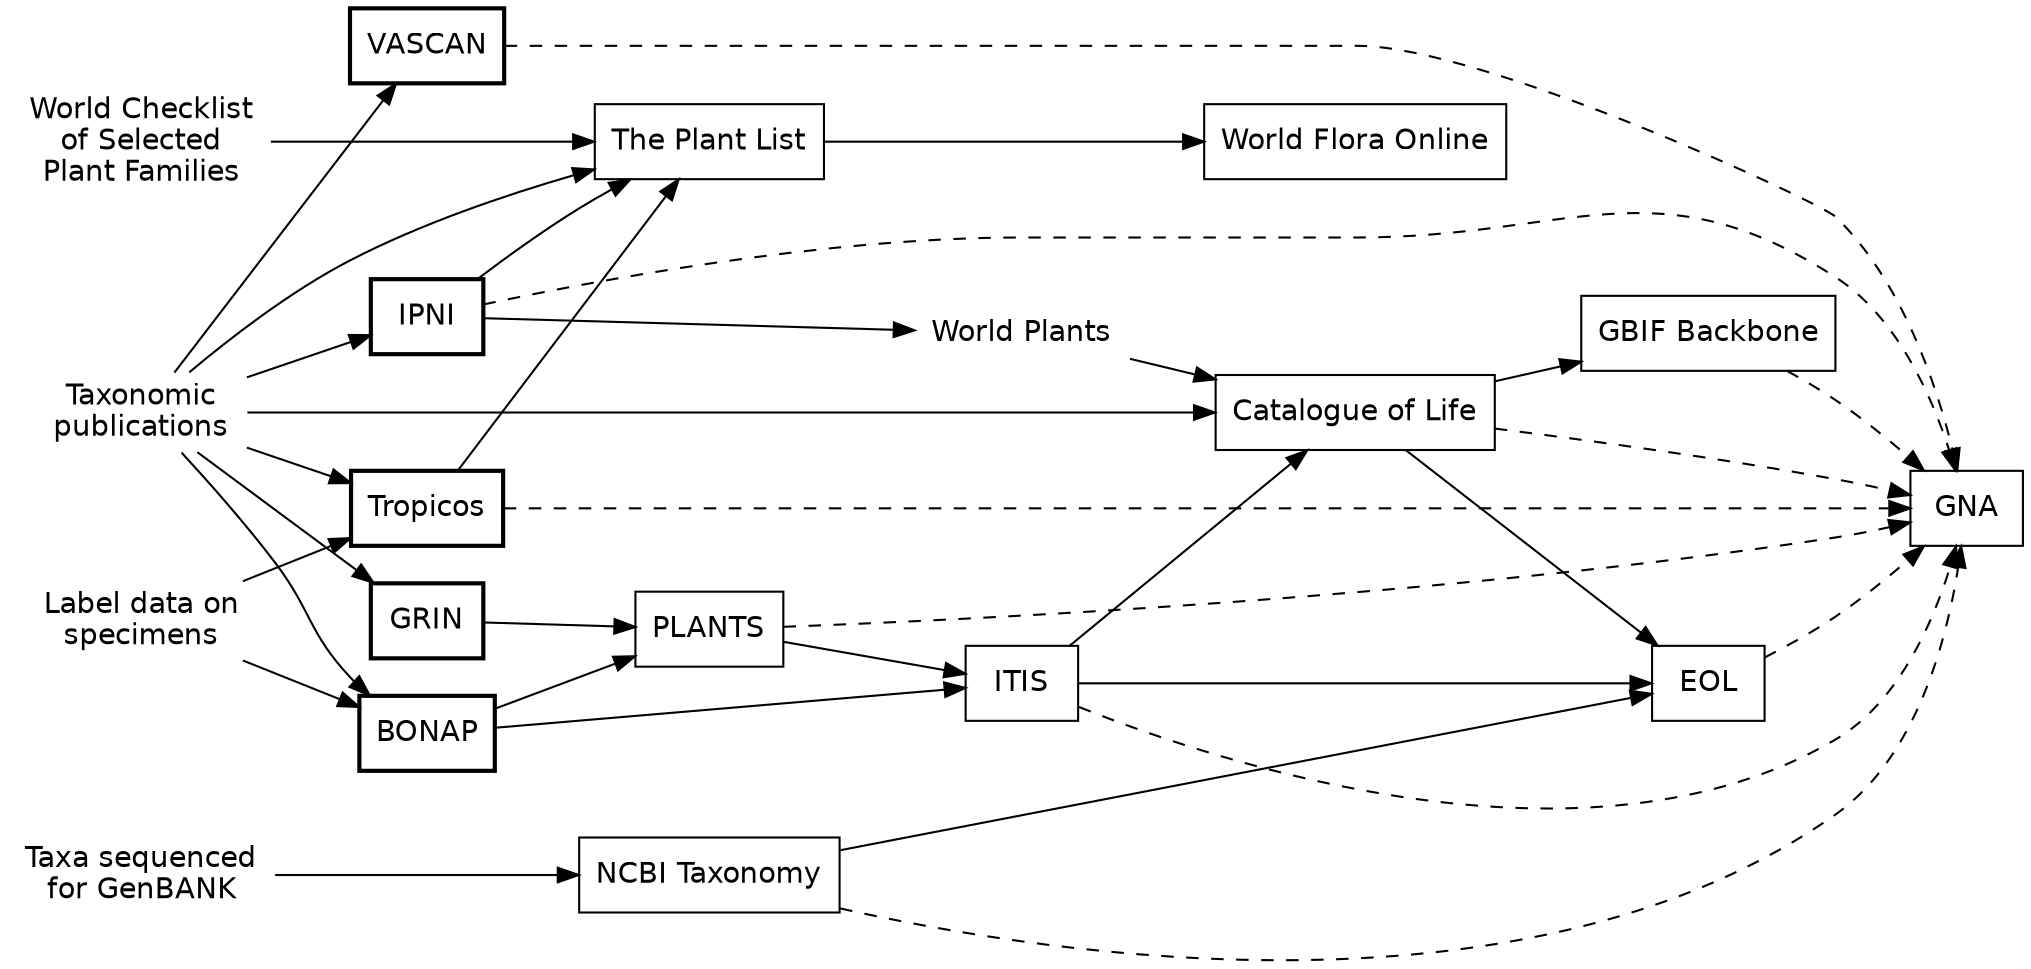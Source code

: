 /* dot -T png test.dot > test.png */

/* Notes: 1. Bold box = ...new data from taxonomic literature is presented
   for the first time. 2. The edges must be outside the subgraph - if not
   they will force the start and end of the edge to be on the same rank. 
   3. I could not get this to work with subgraphs, since subgraphs 1 and 2,
   with rank=same, collapse into a single rank. Using the new ranking method. */

digraph structure {
    rankdir="LR";
    newrank=true; 
    node [fontname="Helvetica",shape=box];
    edge [fontname="Courier", len=1.5, arrowhead=normal];

    { rank=same; WCSP; taxmon; GenBANK; Specs }
    { rank=same; IPNI; Tropicos; GRIN;  BONAP ;
     VASCAN}
    { rank=same; PL; plants; NCBI }
    { rank=same; ITIS; WP }
    { rank=same; COL; WFO }
    { rank=same; GBIF; EOL }
        
    // raw

    WCSP [label="World Checklist\nof Selected\nPlant Families",shape=box,style=bold,color=invis];

    taxmon [label="Taxonomic\npublications",shape=box,color=invis];

    GenBANK [label="Taxa sequenced\nfor GenBANK",color=invis];

    Specs [label="Label data on\nspecimens",color=invis];

    // primary
    
    taxmon -> IPNI;
    IPNI [shape=box,style=bold];

    // PAF [style=bold];
    // taxmon -> PAF;
    
    Tropicos [shape=box,style=bold];
    taxmon -> Tropicos;
    Specs -> Tropicos;

    GRIN [style=bold];
    taxmon -> GRIN;

    BONAP [style=bold];
    taxmon -> BONAP;
    Specs -> BONAP;

    taxmon -> VASCAN;
    
    VASCAN [style=bold];

    // secondary
    
    PL [label="The Plant List"];        
    WCSP -> PL;
    taxmon -> PL;
    Tropicos -> PL;
    IPNI -> PL;

    plants [label="PLANTS"];
    GRIN -> plants;
    BONAP -> plants;

    GBIF [label="GBIF Backbone"];
    COL -> GBIF;
    // Specs -> GBIF;
     
    ITIS;
    BONAP -> ITIS;
    plants -> ITIS;

    IPNI -> WP;
    WP [label="World Plants",color=invis];

    PL -> WFO;
    WFO [label="World Flora Online"];
    
    COL [label="Catalogue of Life"];
    ITIS -> COL;
    taxmon -> COL;
    WP -> COL;
 
    GenBANK -> NCBI;
    NCBI [label="NCBI Taxonomy"];

    // tertiary
    EOL;
    ITIS -> EOL;
    COL -> EOL ;
    NCBI -> EOL;

    // GNA
    
    GNA;
    IPNI -> GNA [style=dashed];
    VASCAN -> GNA [style=dashed];
    plants -> GNA [style=dashed];
    ITIS -> GNA [style=dashed];
    COL -> GNA [style=dashed];
    EOL -> GNA [style=dashed];
    GBIF -> GNA [style=dashed];
    Tropicos -> GNA [style=dashed];
    NCBI -> GNA [style=dashed];    
}

